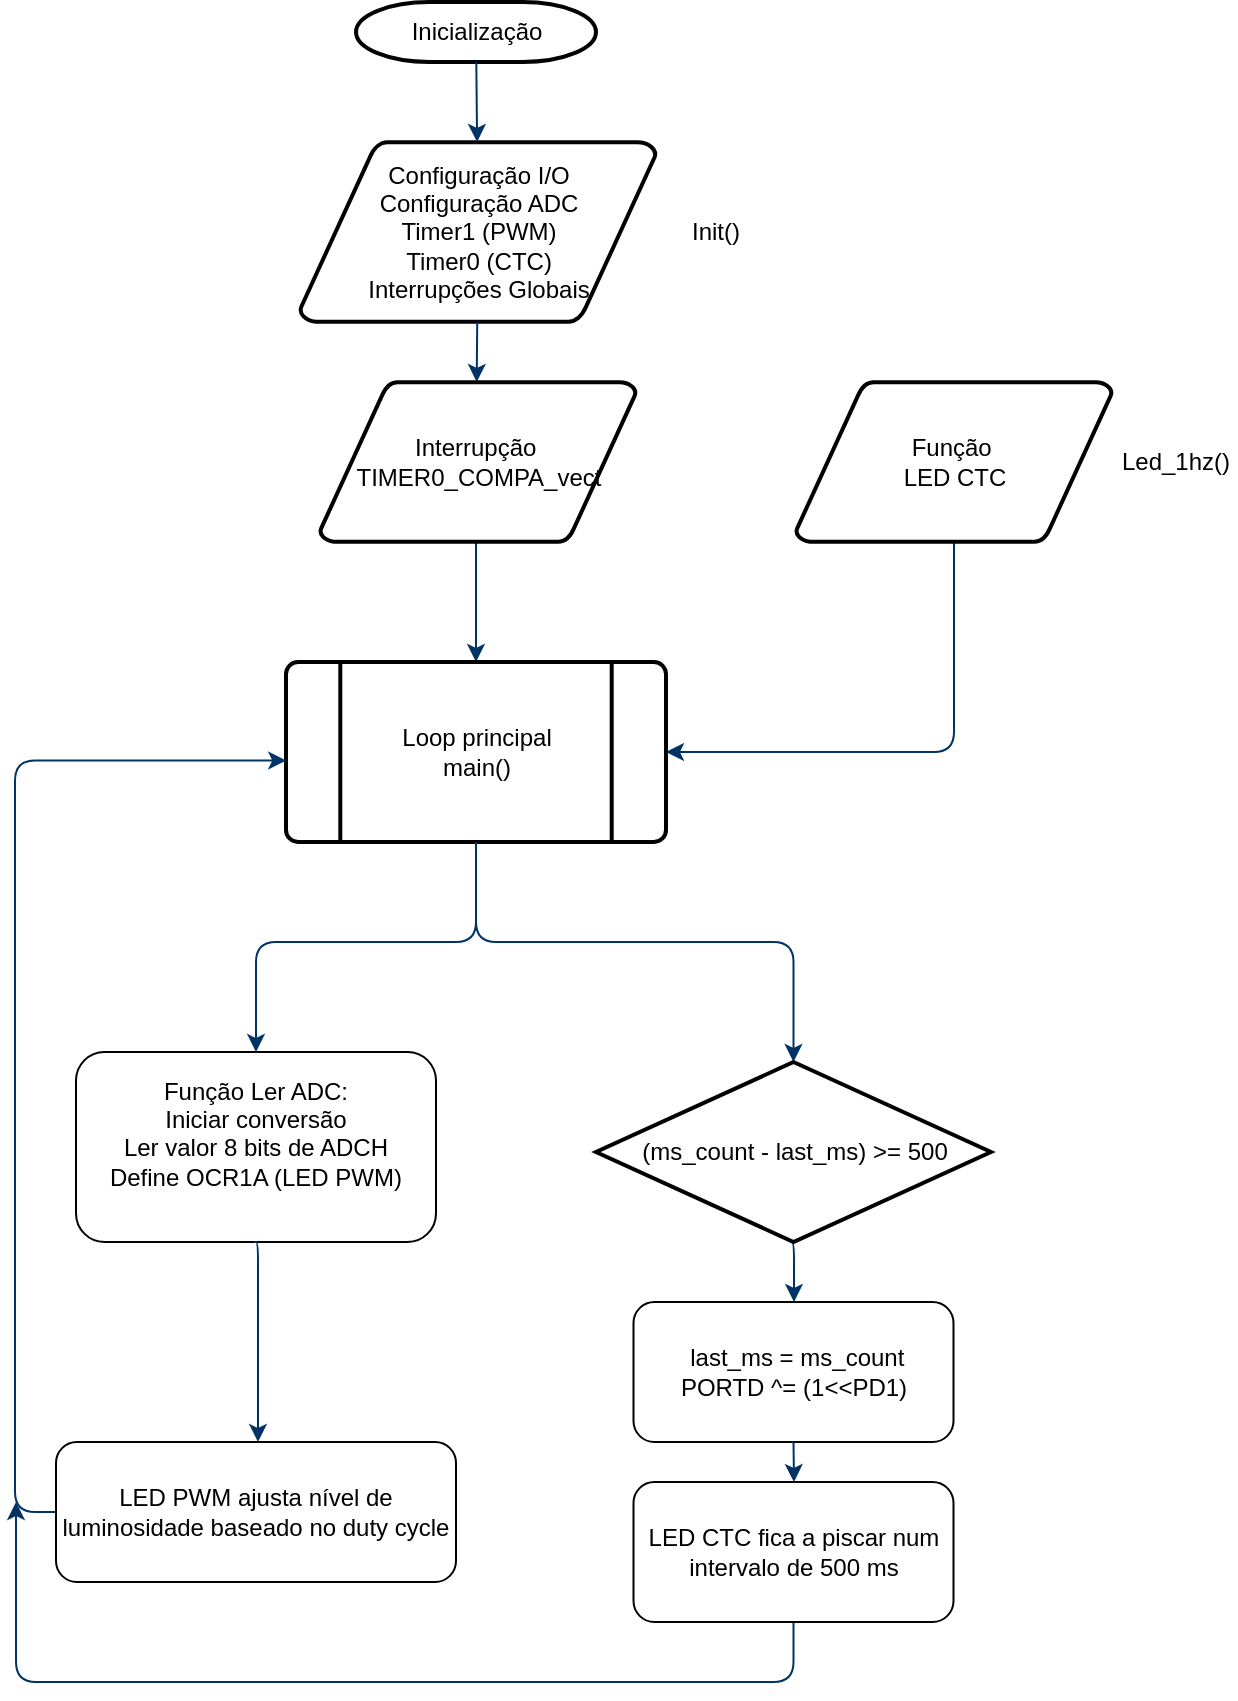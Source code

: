 <mxfile version="28.2.5">
  <diagram id="6a731a19-8d31-9384-78a2-239565b7b9f0" name="Page-1">
    <mxGraphModel dx="991" dy="535" grid="1" gridSize="10" guides="1" tooltips="1" connect="1" arrows="1" fold="1" page="1" pageScale="1" pageWidth="1000" pageHeight="1169" background="none" math="0" shadow="0">
      <root>
        <mxCell id="0" />
        <mxCell id="1" parent="0" />
        <mxCell id="2" value="Inicialização" style="shape=mxgraph.flowchart.terminator;strokeWidth=2;gradientColor=none;gradientDirection=north;fontStyle=0;html=1;rounded=1;" parent="1" vertex="1">
          <mxGeometry x="260" y="60" width="120" height="30" as="geometry" />
        </mxCell>
        <mxCell id="3" value="&lt;div&gt;&lt;font&gt;Configuração I/O&lt;/font&gt;&lt;/div&gt;&lt;div&gt;&lt;font&gt;Configuração ADC&lt;/font&gt;&lt;/div&gt;&lt;div&gt;&lt;font&gt;Timer1 (PWM)&lt;/font&gt;&lt;/div&gt;&lt;div&gt;&lt;font&gt;Timer0 (CTC)&lt;/font&gt;&lt;/div&gt;&lt;div&gt;&lt;font&gt;Interrupções Globais&lt;/font&gt;&lt;/div&gt;" style="shape=mxgraph.flowchart.data;strokeWidth=2;gradientColor=none;gradientDirection=north;fontStyle=0;html=1;rounded=1;" parent="1" vertex="1">
          <mxGeometry x="232" y="130" width="178" height="90" as="geometry" />
        </mxCell>
        <mxCell id="7" style="fontStyle=1;strokeColor=#003366;strokeWidth=1;html=1;rounded=1;" parent="1" source="2" target="3" edge="1">
          <mxGeometry relative="1" as="geometry" />
        </mxCell>
        <mxCell id="8" style="fontStyle=1;strokeColor=#003366;strokeWidth=1;html=1;rounded=1;" parent="1" source="3" edge="1">
          <mxGeometry relative="1" as="geometry">
            <mxPoint x="320.348" y="250" as="targetPoint" />
          </mxGeometry>
        </mxCell>
        <mxCell id="9" style="entryX=0.5;entryY=0;entryPerimeter=0;fontStyle=1;strokeColor=#003366;strokeWidth=1;html=1;rounded=1;" parent="1" edge="1">
          <mxGeometry relative="1" as="geometry">
            <mxPoint x="320" y="330" as="sourcePoint" />
            <mxPoint x="320" y="390" as="targetPoint" />
          </mxGeometry>
        </mxCell>
        <mxCell id="10" value="" style="edgeStyle=elbowEdgeStyle;elbow=horizontal;entryX=1;entryY=0.5;entryPerimeter=0;exitX=0.5;exitY=1;exitPerimeter=0;fontStyle=1;strokeColor=#003366;strokeWidth=1;html=1;rounded=1;exitDx=0;exitDy=0;entryDx=0;entryDy=0;" parent="1" source="ykFcnmZwjKJVUsHRDh_f-69" target="18" edge="1">
          <mxGeometry x="381" y="28.5" width="100" height="100" as="geometry">
            <mxPoint x="550" y="404.79" as="sourcePoint" />
            <mxPoint x="726" y="360.0" as="targetPoint" />
            <Array as="points">
              <mxPoint x="559" y="390" />
            </Array>
          </mxGeometry>
        </mxCell>
        <mxCell id="12" value="" style="edgeStyle=elbowEdgeStyle;elbow=vertical;fontColor=#001933;fontStyle=1;strokeColor=#003366;strokeWidth=1;html=1;rounded=1;entryX=0.5;entryY=0;entryDx=0;entryDy=0;exitX=0.5;exitY=1;exitDx=0;exitDy=0;exitPerimeter=0;" parent="1" source="18" target="ykFcnmZwjKJVUsHRDh_f-72" edge="1">
          <mxGeometry width="100" height="100" as="geometry">
            <mxPoint x="300" y="530" as="sourcePoint" />
            <mxPoint x="320" y="630" as="targetPoint" />
            <Array as="points">
              <mxPoint x="270" y="530" />
            </Array>
          </mxGeometry>
        </mxCell>
        <mxCell id="13" value="&lt;div&gt;Interrupção&amp;nbsp;&lt;/div&gt;&lt;div&gt;TIMER0_COMPA_vect&lt;/div&gt;" style="shape=mxgraph.flowchart.data;strokeWidth=2;gradientColor=none;gradientDirection=north;fontStyle=0;html=1;rounded=1;" parent="1" vertex="1">
          <mxGeometry x="242" y="250" width="158" height="80" as="geometry" />
        </mxCell>
        <mxCell id="18" value="&lt;div&gt;Loop principal&lt;/div&gt;&lt;div&gt;main()&lt;/div&gt;" style="shape=mxgraph.flowchart.predefined_process;strokeWidth=2;gradientColor=none;gradientDirection=north;fontStyle=0;html=1;rounded=1;" parent="1" vertex="1">
          <mxGeometry x="225" y="390" width="190" height="90" as="geometry" />
        </mxCell>
        <mxCell id="30" value="" style="edgeStyle=elbowEdgeStyle;elbow=horizontal;exitX=0.5;exitY=1;exitPerimeter=0;fontStyle=1;strokeColor=#003366;strokeWidth=1;html=1;rounded=1;exitDx=0;exitDy=0;entryX=0.5;entryY=0;entryDx=0;entryDy=0;" parent="1" edge="1" target="ykFcnmZwjKJVUsHRDh_f-80">
          <mxGeometry width="100" height="100" as="geometry">
            <mxPoint x="477" y="680" as="sourcePoint" />
            <mxPoint x="479" y="780" as="targetPoint" />
            <Array as="points">
              <mxPoint x="479" y="740" />
            </Array>
          </mxGeometry>
        </mxCell>
        <mxCell id="54" value="" style="edgeStyle=elbowEdgeStyle;elbow=horizontal;entryX=0.095;entryY=0.5;entryPerimeter=0;fontStyle=1;strokeColor=#003366;strokeWidth=1;html=1;rounded=1;exitX=0;exitY=0.5;exitDx=0;exitDy=0;" parent="1" source="ykFcnmZwjKJVUsHRDh_f-78" edge="1">
          <mxGeometry width="100" height="100" as="geometry">
            <mxPoint x="210" y="1040" as="sourcePoint" />
            <mxPoint x="225.105" y="439.25" as="targetPoint" />
            <Array as="points">
              <mxPoint x="89.5" y="1119.25" />
            </Array>
          </mxGeometry>
        </mxCell>
        <mxCell id="ykFcnmZwjKJVUsHRDh_f-69" value="&lt;div&gt;Função&amp;nbsp;&lt;/div&gt;&lt;div&gt;LED CTC&lt;/div&gt;" style="shape=mxgraph.flowchart.data;strokeWidth=2;gradientColor=none;gradientDirection=north;fontStyle=0;html=1;rounded=1;" parent="1" vertex="1">
          <mxGeometry x="480" y="250" width="158" height="80" as="geometry" />
        </mxCell>
        <mxCell id="ykFcnmZwjKJVUsHRDh_f-70" value="Init()" style="text;html=1;align=center;verticalAlign=middle;whiteSpace=wrap;rounded=0;" parent="1" vertex="1">
          <mxGeometry x="410" y="160" width="60" height="30" as="geometry" />
        </mxCell>
        <mxCell id="ykFcnmZwjKJVUsHRDh_f-71" value="Led_1hz()" style="text;html=1;align=center;verticalAlign=middle;whiteSpace=wrap;rounded=0;" parent="1" vertex="1">
          <mxGeometry x="640" y="275" width="60" height="30" as="geometry" />
        </mxCell>
        <mxCell id="ykFcnmZwjKJVUsHRDh_f-72" value="&lt;div&gt;Função Ler ADC:&lt;/div&gt;&lt;div&gt;Iniciar conversão&lt;/div&gt;&lt;div&gt;Ler valor 8 bits de ADCH&lt;/div&gt;&lt;div&gt;Define OCR1A (LED PWM)&lt;/div&gt;&lt;div&gt;&lt;br&gt;&lt;/div&gt;" style="rounded=1;whiteSpace=wrap;html=1;" parent="1" vertex="1">
          <mxGeometry x="120" y="585" width="180" height="95" as="geometry" />
        </mxCell>
        <mxCell id="ykFcnmZwjKJVUsHRDh_f-75" value="" style="edgeStyle=elbowEdgeStyle;elbow=vertical;fontColor=#001933;fontStyle=1;strokeColor=#003366;strokeWidth=1;html=1;rounded=1;entryX=0.5;entryY=0;entryDx=0;entryDy=0;entryPerimeter=0;" parent="1" target="ykFcnmZwjKJVUsHRDh_f-77" edge="1">
          <mxGeometry width="100" height="100" as="geometry">
            <mxPoint x="320" y="480" as="sourcePoint" />
            <mxPoint x="450" y="580" as="targetPoint" />
            <Array as="points">
              <mxPoint x="400" y="530" />
            </Array>
          </mxGeometry>
        </mxCell>
        <mxCell id="ykFcnmZwjKJVUsHRDh_f-77" value="(ms_count - last_ms) &amp;gt;= 500" style="shape=mxgraph.flowchart.decision;strokeWidth=2;gradientColor=none;gradientDirection=north;fontStyle=0;html=1;rounded=1;" parent="1" vertex="1">
          <mxGeometry x="380" y="590" width="197.5" height="90" as="geometry" />
        </mxCell>
        <mxCell id="ykFcnmZwjKJVUsHRDh_f-78" value="LED PWM ajusta nível de luminosidade baseado no duty cycle" style="rounded=1;whiteSpace=wrap;html=1;" parent="1" vertex="1">
          <mxGeometry x="110" y="780" width="200" height="70" as="geometry" />
        </mxCell>
        <mxCell id="ykFcnmZwjKJVUsHRDh_f-79" value="" style="edgeStyle=elbowEdgeStyle;elbow=horizontal;exitX=0.5;exitY=1;exitPerimeter=0;fontStyle=1;strokeColor=#003366;strokeWidth=1;html=1;rounded=1;exitDx=0;exitDy=0;" parent="1" edge="1">
          <mxGeometry width="100" height="100" as="geometry">
            <mxPoint x="209" y="680" as="sourcePoint" />
            <mxPoint x="211" y="780" as="targetPoint" />
            <Array as="points">
              <mxPoint x="211" y="740" />
            </Array>
          </mxGeometry>
        </mxCell>
        <mxCell id="ykFcnmZwjKJVUsHRDh_f-80" value="&lt;div&gt;&amp;nbsp;last_ms = ms_count&lt;/div&gt;&lt;div&gt;PORTD ^= (1&amp;lt;&amp;lt;PD1)&lt;/div&gt;" style="rounded=1;whiteSpace=wrap;html=1;" parent="1" vertex="1">
          <mxGeometry x="398.75" y="710" width="160" height="70" as="geometry" />
        </mxCell>
        <mxCell id="ykFcnmZwjKJVUsHRDh_f-83" value="" style="edgeStyle=elbowEdgeStyle;elbow=vertical;fontColor=#001933;fontStyle=1;strokeColor=#003366;strokeWidth=1;html=1;rounded=1;exitX=0.5;exitY=1;exitDx=0;exitDy=0;" parent="1" edge="1" source="n5T4TJ1JolGwE-s8a_RT-54">
          <mxGeometry width="100" height="100" as="geometry">
            <mxPoint x="479" y="870" as="sourcePoint" />
            <mxPoint x="90" y="810" as="targetPoint" />
            <Array as="points">
              <mxPoint x="559" y="900" />
            </Array>
          </mxGeometry>
        </mxCell>
        <mxCell id="n5T4TJ1JolGwE-s8a_RT-54" value="LED CTC fica a piscar num intervalo de 500 ms" style="rounded=1;whiteSpace=wrap;html=1;" vertex="1" parent="1">
          <mxGeometry x="398.75" y="800" width="160" height="70" as="geometry" />
        </mxCell>
        <mxCell id="n5T4TJ1JolGwE-s8a_RT-55" value="" style="edgeStyle=elbowEdgeStyle;elbow=horizontal;exitX=0.5;exitY=1;fontStyle=1;strokeColor=#003366;strokeWidth=1;html=1;rounded=1;exitDx=0;exitDy=0;entryX=0.5;entryY=0;entryDx=0;entryDy=0;" edge="1" parent="1" source="ykFcnmZwjKJVUsHRDh_f-80" target="n5T4TJ1JolGwE-s8a_RT-54">
          <mxGeometry width="100" height="100" as="geometry">
            <mxPoint x="477.75" y="770" as="sourcePoint" />
            <mxPoint x="479.75" y="800" as="targetPoint" />
            <Array as="points" />
          </mxGeometry>
        </mxCell>
      </root>
    </mxGraphModel>
  </diagram>
</mxfile>

